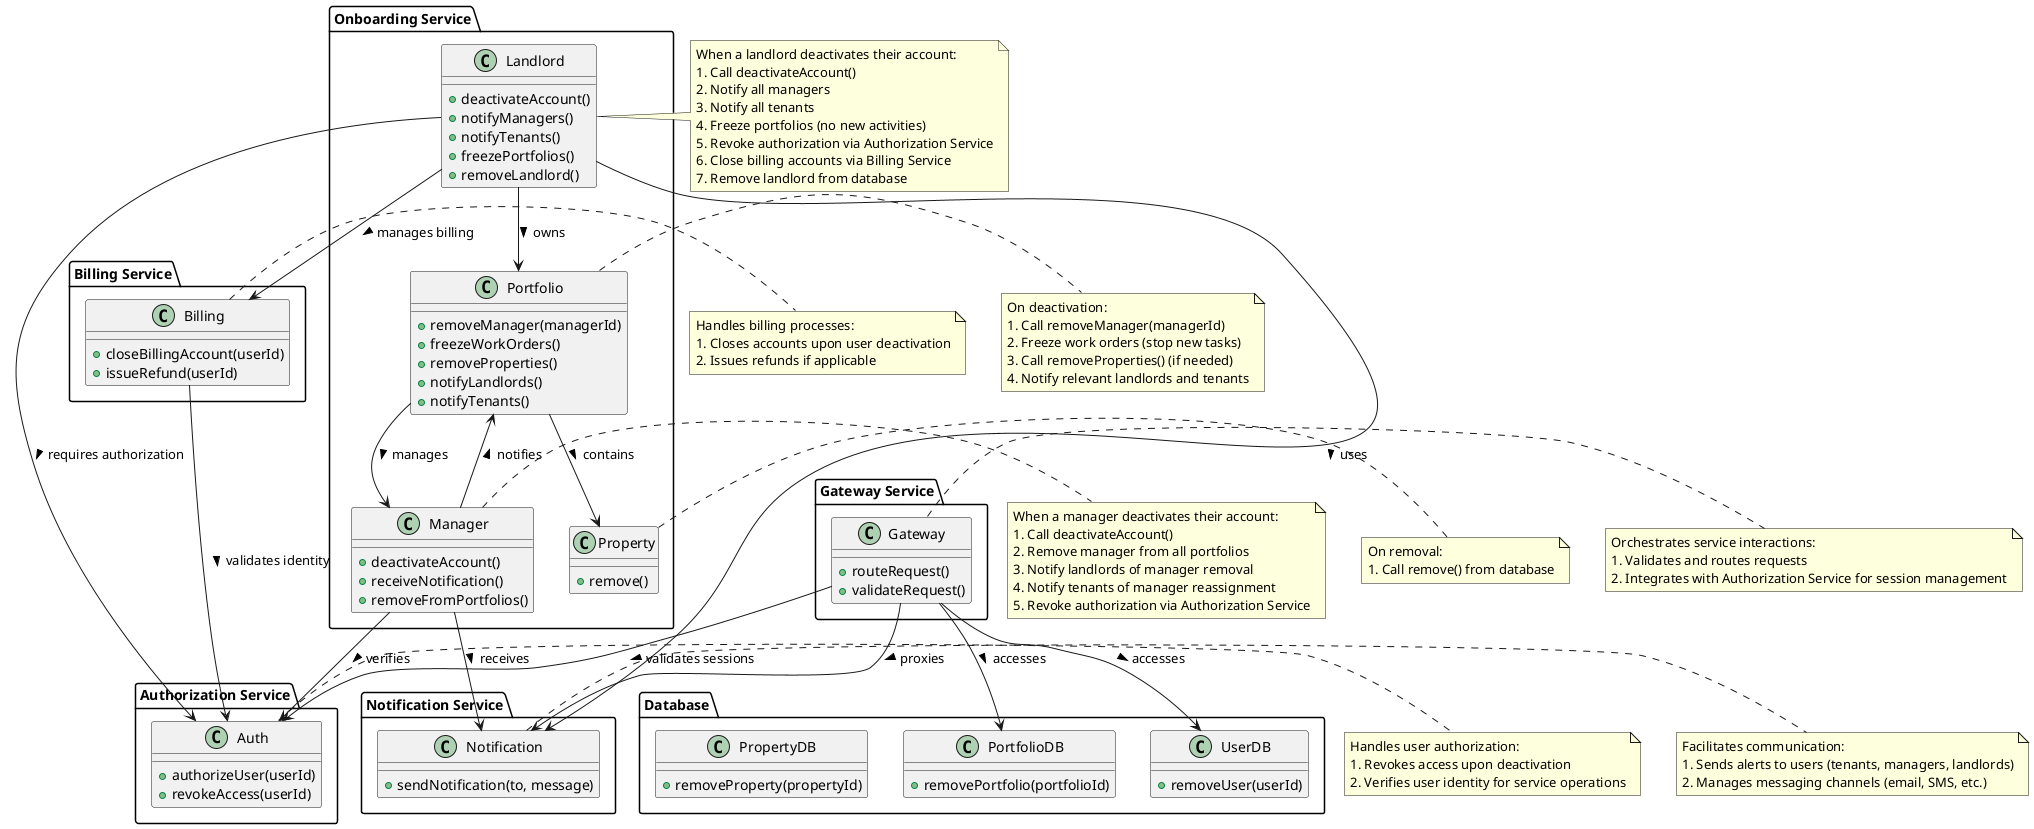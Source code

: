 @startuml
!define RECTANGLE class

' Define packages for better organization
package "Onboarding Service" {
    RECTANGLE Landlord {
        +deactivateAccount()
        +notifyManagers()
        +notifyTenants()
        +freezePortfolios()
        +removeLandlord()
    }

    RECTANGLE Manager {
        +deactivateAccount()
        +receiveNotification()
        +removeFromPortfolios()
    }

    RECTANGLE Portfolio {
        +removeManager(managerId)
        +freezeWorkOrders()
        +removeProperties()
        +notifyLandlords()
        +notifyTenants()
    }

    RECTANGLE Property {
        +remove()
    }
}

package "Notification Service" {
    RECTANGLE Notification {
        +sendNotification(to, message)
    }
}

package "Authorization Service" {
    RECTANGLE Auth {
        +authorizeUser(userId)
        +revokeAccess(userId)
    }
}

package "Billing Service" {
    RECTANGLE Billing {
        +closeBillingAccount(userId)
        +issueRefund(userId)
    }
}

package "Gateway Service" {
    RECTANGLE Gateway {
        +routeRequest()
        +validateRequest()
    }
}

package "Database" {
    RECTANGLE UserDB {
        +removeUser(userId)
    }

    RECTANGLE PortfolioDB {
        +removePortfolio(portfolioId)
    }

    RECTANGLE PropertyDB {
        +removeProperty(propertyId)
    }
}

' Define relationships with clear directions
Landlord --> Portfolio : owns >
Portfolio --> Property : contains >
Portfolio --> Manager : manages >
Manager --> Portfolio : notifies >

' Notification relationships
Landlord --> Notification : uses >
Manager --> Notification : receives >

' Authorization relationships
Landlord --> Auth : requires authorization >
Manager --> Auth : verifies >

' Billing relationships
Landlord --> Billing : manages billing >
Billing --> Auth : validates identity >

' Gateway relationships
Gateway --> Notification : proxies >
Gateway --> Auth : validates sessions >
Gateway --> UserDB : accesses >
Gateway --> PortfolioDB : accesses >

' Notes for actions
note right of Landlord
When a landlord deactivates their account:
1. Call deactivateAccount()
2. Notify all managers
3. Notify all tenants
4. Freeze portfolios (no new activities)
5. Revoke authorization via Authorization Service
6. Close billing accounts via Billing Service
7. Remove landlord from database
end note

note right of Manager
When a manager deactivates their account:
1. Call deactivateAccount()
2. Remove manager from all portfolios
3. Notify landlords of manager removal
4. Notify tenants of manager reassignment
5. Revoke authorization via Authorization Service
end note

note right of Portfolio
On deactivation:
1. Call removeManager(managerId)
2. Freeze work orders (stop new tasks)
3. Call removeProperties() (if needed)
4. Notify relevant landlords and tenants
end note

note right of Property
On removal:
1. Call remove() from database
end note

note right of Auth
Handles user authorization:
1. Revokes access upon deactivation
2. Verifies user identity for service operations
end note

note right of Billing
Handles billing processes:
1. Closes accounts upon user deactivation
2. Issues refunds if applicable
end note

note right of Notification
Facilitates communication:
1. Sends alerts to users (tenants, managers, landlords)
2. Manages messaging channels (email, SMS, etc.)
end note

note right of Gateway
Orchestrates service interactions:
1. Validates and routes requests
2. Integrates with Authorization Service for session management
end note

@enduml
